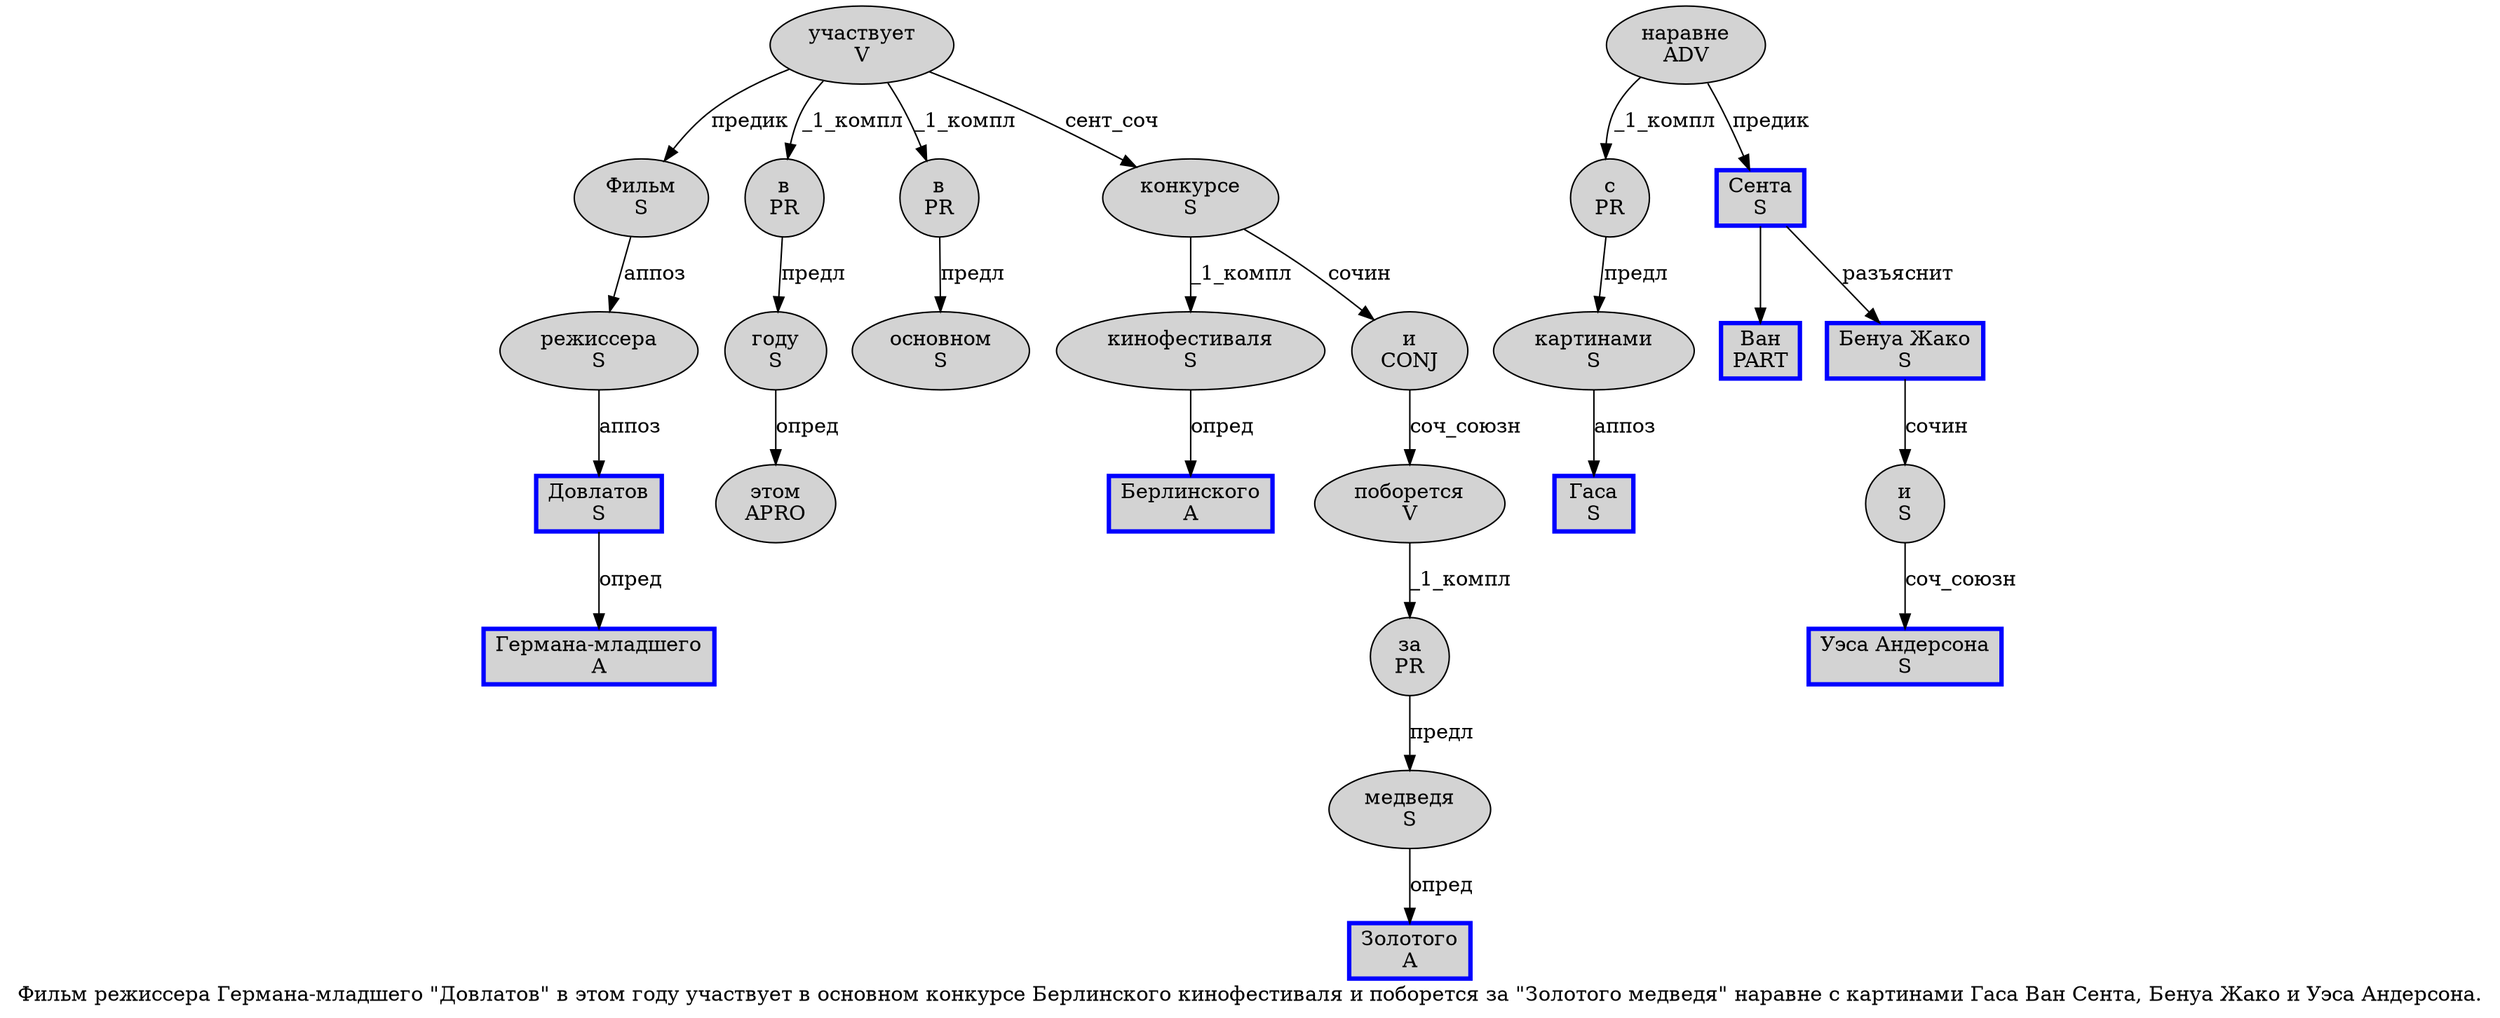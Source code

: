 digraph SENTENCE_1538 {
	graph [label="Фильм режиссера Германа-младшего \"Довлатов\" в этом году участвует в основном конкурсе Берлинского кинофестиваля и поборется за \"Золотого медведя\" наравне с картинами Гаса Ван Сента, Бенуа Жако и Уэса Андерсона."]
	node [style=filled]
		0 [label="Фильм
S" color="" fillcolor=lightgray penwidth=1 shape=ellipse]
		1 [label="режиссера
S" color="" fillcolor=lightgray penwidth=1 shape=ellipse]
		2 [label="Германа-младшего
A" color=blue fillcolor=lightgray penwidth=3 shape=box]
		4 [label="Довлатов
S" color=blue fillcolor=lightgray penwidth=3 shape=box]
		6 [label="в
PR" color="" fillcolor=lightgray penwidth=1 shape=ellipse]
		7 [label="этом
APRO" color="" fillcolor=lightgray penwidth=1 shape=ellipse]
		8 [label="году
S" color="" fillcolor=lightgray penwidth=1 shape=ellipse]
		9 [label="участвует
V" color="" fillcolor=lightgray penwidth=1 shape=ellipse]
		10 [label="в
PR" color="" fillcolor=lightgray penwidth=1 shape=ellipse]
		11 [label="основном
S" color="" fillcolor=lightgray penwidth=1 shape=ellipse]
		12 [label="конкурсе
S" color="" fillcolor=lightgray penwidth=1 shape=ellipse]
		13 [label="Берлинского
A" color=blue fillcolor=lightgray penwidth=3 shape=box]
		14 [label="кинофестиваля
S" color="" fillcolor=lightgray penwidth=1 shape=ellipse]
		15 [label="и
CONJ" color="" fillcolor=lightgray penwidth=1 shape=ellipse]
		16 [label="поборется
V" color="" fillcolor=lightgray penwidth=1 shape=ellipse]
		17 [label="за
PR" color="" fillcolor=lightgray penwidth=1 shape=ellipse]
		19 [label="Золотого
A" color=blue fillcolor=lightgray penwidth=3 shape=box]
		20 [label="медведя
S" color="" fillcolor=lightgray penwidth=1 shape=ellipse]
		22 [label="наравне
ADV" color="" fillcolor=lightgray penwidth=1 shape=ellipse]
		23 [label="с
PR" color="" fillcolor=lightgray penwidth=1 shape=ellipse]
		24 [label="картинами
S" color="" fillcolor=lightgray penwidth=1 shape=ellipse]
		25 [label="Гаса
S" color=blue fillcolor=lightgray penwidth=3 shape=box]
		26 [label="Ван
PART" color=blue fillcolor=lightgray penwidth=3 shape=box]
		27 [label="Сента
S" color=blue fillcolor=lightgray penwidth=3 shape=box]
		29 [label="Бенуа Жако
S" color=blue fillcolor=lightgray penwidth=3 shape=box]
		30 [label="и
S" color="" fillcolor=lightgray penwidth=1 shape=ellipse]
		31 [label="Уэса Андерсона
S" color=blue fillcolor=lightgray penwidth=3 shape=box]
			23 -> 24 [label="предл"]
			24 -> 25 [label="аппоз"]
			30 -> 31 [label="соч_союзн"]
			4 -> 2 [label="опред"]
			29 -> 30 [label="сочин"]
			20 -> 19 [label="опред"]
			14 -> 13 [label="опред"]
			9 -> 0 [label="предик"]
			9 -> 6 [label="_1_компл"]
			9 -> 10 [label="_1_компл"]
			9 -> 12 [label="сент_соч"]
			12 -> 14 [label="_1_компл"]
			12 -> 15 [label="сочин"]
			0 -> 1 [label="аппоз"]
			16 -> 17 [label="_1_компл"]
			15 -> 16 [label="соч_союзн"]
			10 -> 11 [label="предл"]
			1 -> 4 [label="аппоз"]
			27 -> 26
			27 -> 29 [label="разъяснит"]
			22 -> 23 [label="_1_компл"]
			22 -> 27 [label="предик"]
			6 -> 8 [label="предл"]
			8 -> 7 [label="опред"]
			17 -> 20 [label="предл"]
}
